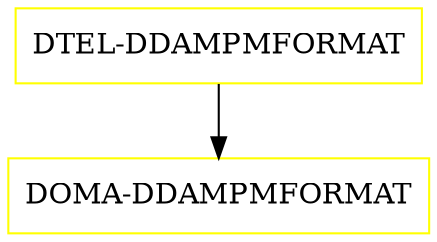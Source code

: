 digraph G {
  "DTEL-DDAMPMFORMAT" [shape=box,color=yellow];
  "DOMA-DDAMPMFORMAT" [shape=box,color=yellow,URL="./DOMA_DDAMPMFORMAT.html"];
  "DTEL-DDAMPMFORMAT" -> "DOMA-DDAMPMFORMAT";
}

